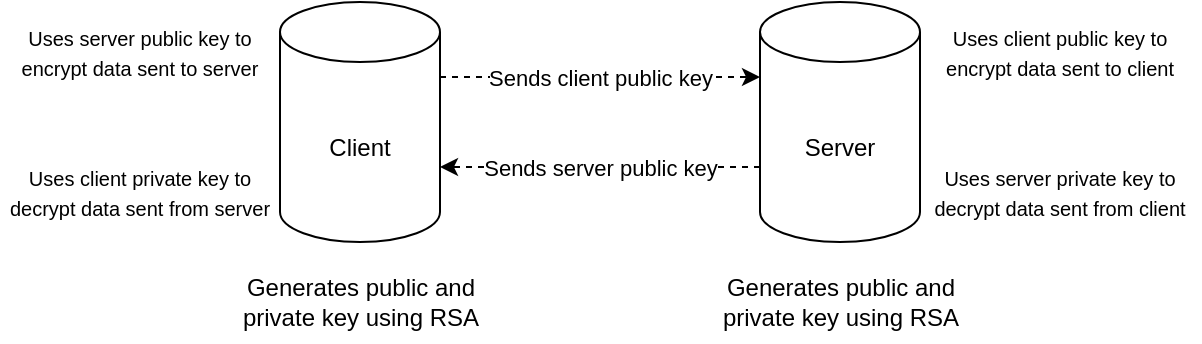 <mxfile version="24.3.1" type="device">
  <diagram name="Page-1" id="Oyuk0QDx8zXoKhrhCyjH">
    <mxGraphModel dx="1368" dy="793" grid="1" gridSize="10" guides="1" tooltips="1" connect="1" arrows="1" fold="1" page="1" pageScale="1" pageWidth="827" pageHeight="1169" math="0" shadow="0">
      <root>
        <mxCell id="0" />
        <mxCell id="1" parent="0" />
        <mxCell id="mkCGRqQg4JkN3Ym4LzXm-1" value="Client" style="shape=cylinder3;whiteSpace=wrap;html=1;boundedLbl=1;backgroundOutline=1;size=15;" vertex="1" parent="1">
          <mxGeometry x="160" y="160" width="80" height="120" as="geometry" />
        </mxCell>
        <mxCell id="mkCGRqQg4JkN3Ym4LzXm-2" value="Server" style="shape=cylinder3;whiteSpace=wrap;html=1;boundedLbl=1;backgroundOutline=1;size=15;" vertex="1" parent="1">
          <mxGeometry x="400" y="160" width="80" height="120" as="geometry" />
        </mxCell>
        <mxCell id="mkCGRqQg4JkN3Ym4LzXm-4" value="Generates public and private key using RSA" style="text;html=1;align=center;verticalAlign=middle;whiteSpace=wrap;rounded=0;" vertex="1" parent="1">
          <mxGeometry x="137.5" y="290" width="125" height="40" as="geometry" />
        </mxCell>
        <mxCell id="mkCGRqQg4JkN3Ym4LzXm-5" value="Generates public and private key using RSA" style="text;html=1;align=center;verticalAlign=middle;whiteSpace=wrap;rounded=0;" vertex="1" parent="1">
          <mxGeometry x="377.5" y="290" width="125" height="40" as="geometry" />
        </mxCell>
        <mxCell id="mkCGRqQg4JkN3Ym4LzXm-6" value="Sends client public key" style="edgeStyle=orthogonalEdgeStyle;rounded=0;orthogonalLoop=1;jettySize=auto;html=1;entryX=0;entryY=0;entryDx=0;entryDy=37.5;entryPerimeter=0;exitX=1;exitY=0;exitDx=0;exitDy=37.5;exitPerimeter=0;dashed=1;" edge="1" parent="1" source="mkCGRqQg4JkN3Ym4LzXm-1" target="mkCGRqQg4JkN3Ym4LzXm-2">
          <mxGeometry relative="1" as="geometry">
            <mxPoint as="offset" />
          </mxGeometry>
        </mxCell>
        <mxCell id="mkCGRqQg4JkN3Ym4LzXm-7" value="Sends server public key" style="edgeStyle=orthogonalEdgeStyle;rounded=0;orthogonalLoop=1;jettySize=auto;html=1;entryX=1;entryY=0;entryDx=0;entryDy=82.5;entryPerimeter=0;exitX=0;exitY=0;exitDx=0;exitDy=82.5;exitPerimeter=0;dashed=1;" edge="1" parent="1" source="mkCGRqQg4JkN3Ym4LzXm-2" target="mkCGRqQg4JkN3Ym4LzXm-1">
          <mxGeometry relative="1" as="geometry" />
        </mxCell>
        <mxCell id="mkCGRqQg4JkN3Ym4LzXm-8" value="&lt;font style=&quot;font-size: 10px;&quot;&gt;Uses client public key to encrypt data sent to client&lt;/font&gt;" style="text;html=1;align=center;verticalAlign=middle;whiteSpace=wrap;rounded=0;" vertex="1" parent="1">
          <mxGeometry x="480" y="170" width="140" height="30" as="geometry" />
        </mxCell>
        <mxCell id="mkCGRqQg4JkN3Ym4LzXm-9" value="&lt;font style=&quot;font-size: 10px;&quot;&gt;Uses server private key to decrypt data sent from client&lt;/font&gt;" style="text;html=1;align=center;verticalAlign=middle;whiteSpace=wrap;rounded=0;" vertex="1" parent="1">
          <mxGeometry x="480" y="240" width="140" height="30" as="geometry" />
        </mxCell>
        <mxCell id="mkCGRqQg4JkN3Ym4LzXm-10" value="&lt;font style=&quot;font-size: 10px;&quot;&gt;Uses server public key to encrypt data sent to server&lt;/font&gt;" style="text;html=1;align=center;verticalAlign=middle;whiteSpace=wrap;rounded=0;" vertex="1" parent="1">
          <mxGeometry x="20" y="170" width="140" height="30" as="geometry" />
        </mxCell>
        <mxCell id="mkCGRqQg4JkN3Ym4LzXm-11" value="&lt;font style=&quot;font-size: 10px;&quot;&gt;Uses client private key to decrypt data sent from server&lt;/font&gt;" style="text;html=1;align=center;verticalAlign=middle;whiteSpace=wrap;rounded=0;" vertex="1" parent="1">
          <mxGeometry x="20" y="240" width="140" height="30" as="geometry" />
        </mxCell>
      </root>
    </mxGraphModel>
  </diagram>
</mxfile>
